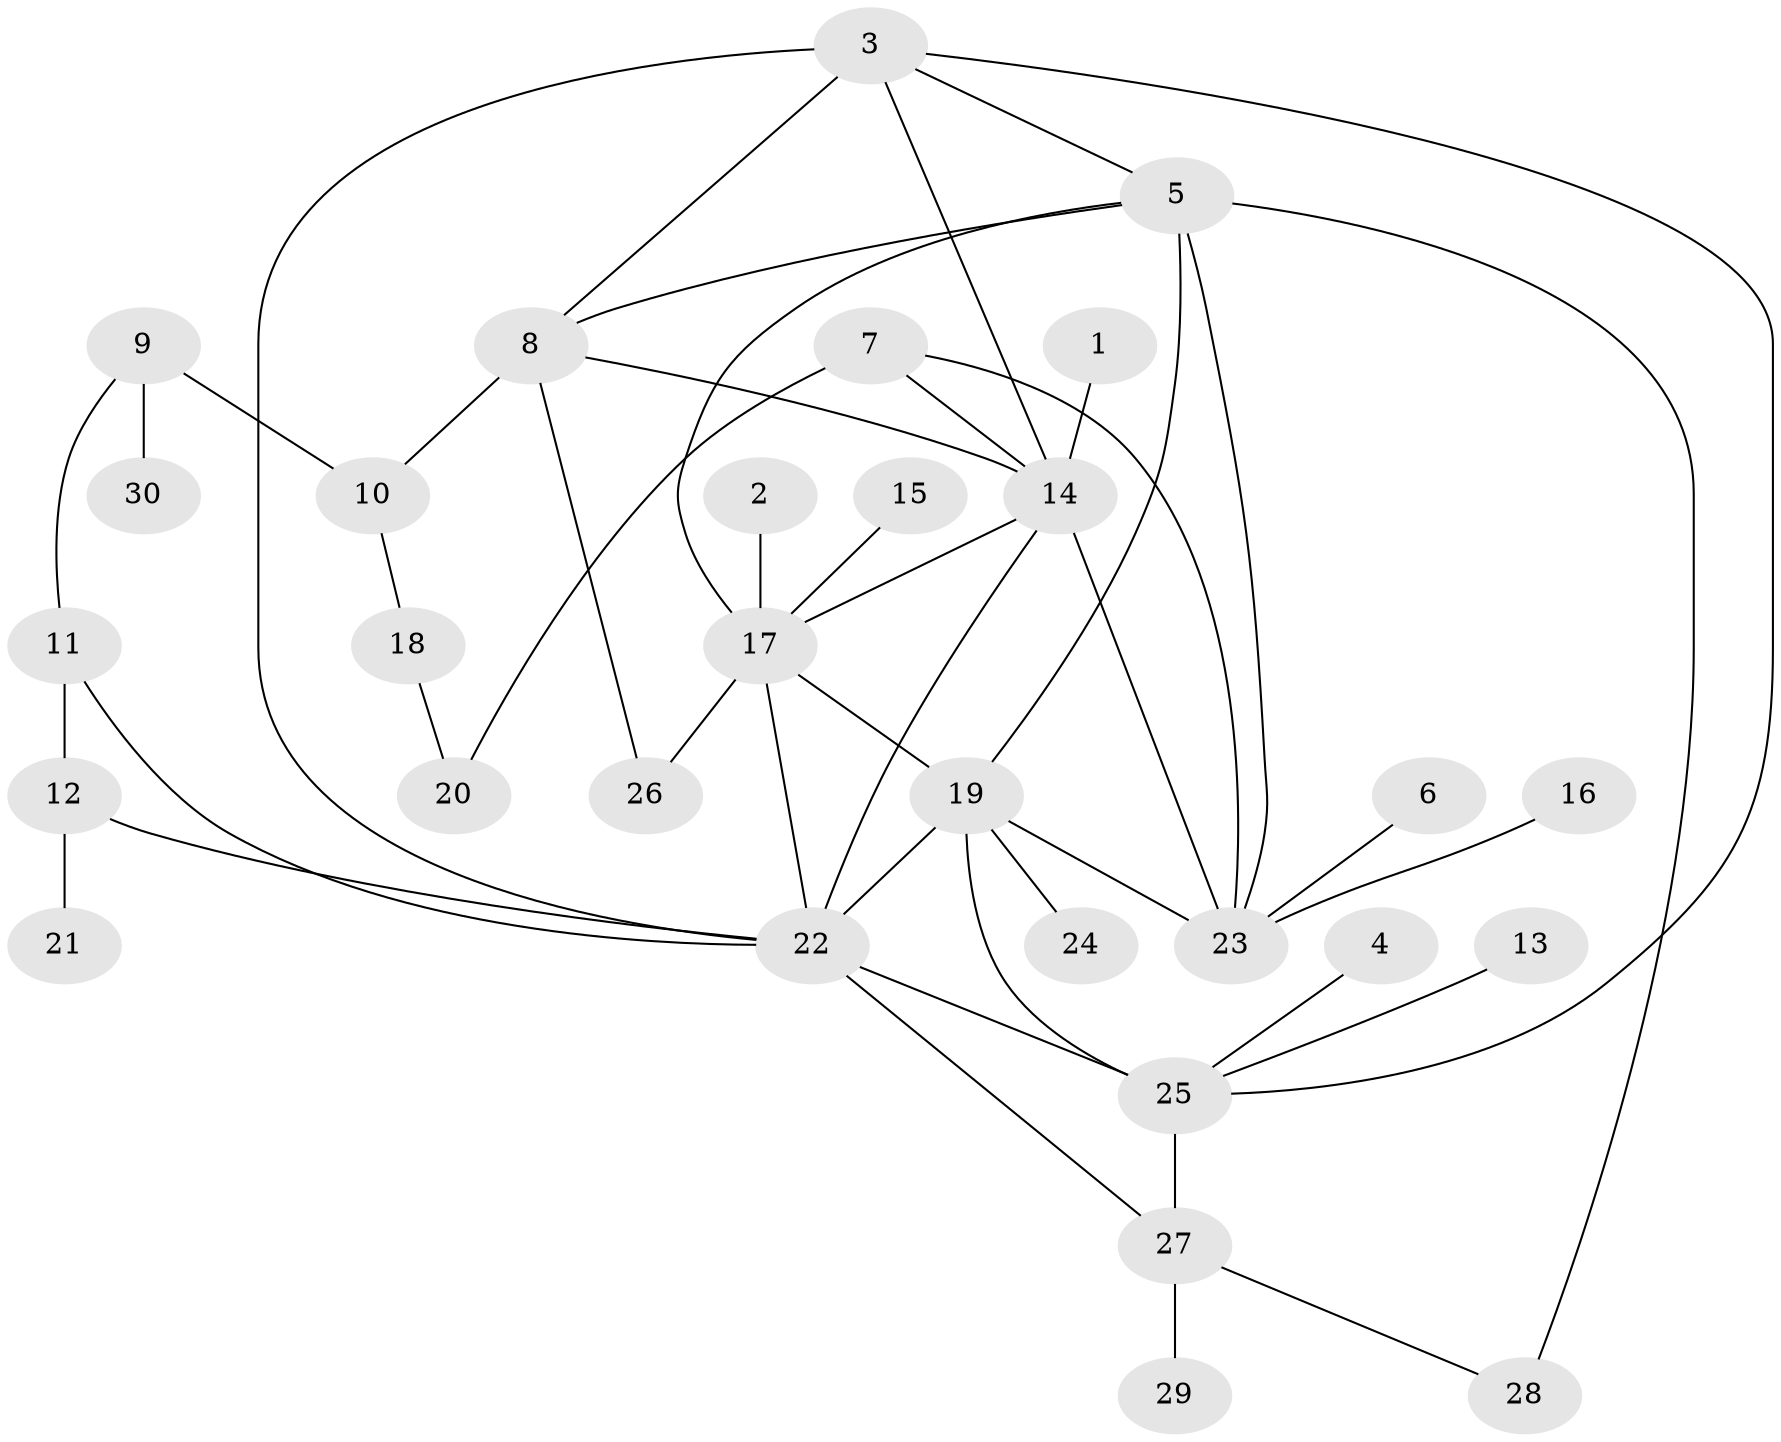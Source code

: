 // original degree distribution, {8: 0.08333333333333333, 5: 0.06666666666666667, 9: 0.016666666666666666, 2: 0.16666666666666666, 4: 0.08333333333333333, 3: 0.08333333333333333, 7: 0.016666666666666666, 1: 0.48333333333333334}
// Generated by graph-tools (version 1.1) at 2025/02/03/09/25 03:02:39]
// undirected, 30 vertices, 47 edges
graph export_dot {
graph [start="1"]
  node [color=gray90,style=filled];
  1;
  2;
  3;
  4;
  5;
  6;
  7;
  8;
  9;
  10;
  11;
  12;
  13;
  14;
  15;
  16;
  17;
  18;
  19;
  20;
  21;
  22;
  23;
  24;
  25;
  26;
  27;
  28;
  29;
  30;
  1 -- 14 [weight=1.0];
  2 -- 17 [weight=1.0];
  3 -- 5 [weight=1.0];
  3 -- 8 [weight=2.0];
  3 -- 14 [weight=1.0];
  3 -- 22 [weight=1.0];
  3 -- 25 [weight=1.0];
  4 -- 25 [weight=1.0];
  5 -- 8 [weight=1.0];
  5 -- 17 [weight=1.0];
  5 -- 19 [weight=1.0];
  5 -- 23 [weight=1.0];
  5 -- 28 [weight=1.0];
  6 -- 23 [weight=1.0];
  7 -- 14 [weight=1.0];
  7 -- 20 [weight=1.0];
  7 -- 23 [weight=1.0];
  8 -- 10 [weight=1.0];
  8 -- 14 [weight=1.0];
  8 -- 26 [weight=1.0];
  9 -- 10 [weight=1.0];
  9 -- 11 [weight=1.0];
  9 -- 30 [weight=1.0];
  10 -- 18 [weight=1.0];
  11 -- 12 [weight=1.0];
  11 -- 22 [weight=1.0];
  12 -- 21 [weight=1.0];
  12 -- 22 [weight=1.0];
  13 -- 25 [weight=1.0];
  14 -- 17 [weight=1.0];
  14 -- 22 [weight=1.0];
  14 -- 23 [weight=1.0];
  15 -- 17 [weight=2.0];
  16 -- 23 [weight=1.0];
  17 -- 19 [weight=1.0];
  17 -- 22 [weight=1.0];
  17 -- 26 [weight=1.0];
  18 -- 20 [weight=1.0];
  19 -- 22 [weight=1.0];
  19 -- 23 [weight=1.0];
  19 -- 24 [weight=1.0];
  19 -- 25 [weight=2.0];
  22 -- 25 [weight=1.0];
  22 -- 27 [weight=1.0];
  25 -- 27 [weight=1.0];
  27 -- 28 [weight=1.0];
  27 -- 29 [weight=1.0];
}
